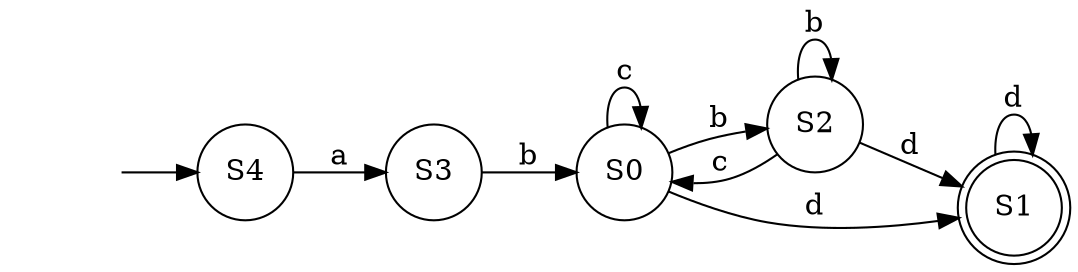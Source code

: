digraph DFA {
	graph [rankdir=LR]
	"" [label="" shape=plaintext]
	S1 [label=S1 shape=doublecircle]
	S4 [label=S4 shape=circle]
	S2 [label=S2 shape=circle]
	S3 [label=S3 shape=circle]
	S0 [label=S0 shape=circle]
	"" -> S4 [label=""]
	S0 -> S2 [label=b]
	S0 -> S0 [label=c]
	S0 -> S1 [label=d]
	S1 -> S1 [label=d]
	S2 -> S2 [label=b]
	S2 -> S0 [label=c]
	S2 -> S1 [label=d]
	S3 -> S0 [label=b]
	S4 -> S3 [label=a]
}
